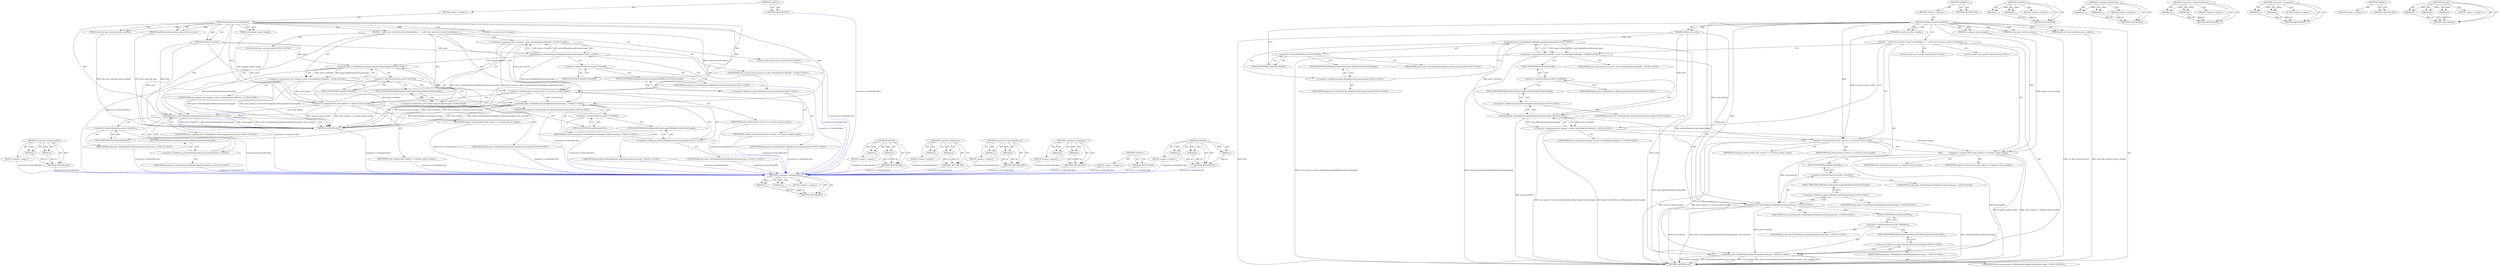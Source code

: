 digraph "SetInt64" {
vulnerable_100 [label=<(METHOD,&lt;operator&gt;.assignmentPlus)>];
vulnerable_101 [label=<(PARAM,p1)>];
vulnerable_102 [label=<(PARAM,p2)>];
vulnerable_103 [label=<(BLOCK,&lt;empty&gt;,&lt;empty&gt;)>];
vulnerable_104 [label=<(METHOD_RETURN,ANY)>];
vulnerable_6 [label=<(METHOD,&lt;global&gt;)<SUB>1</SUB>>];
vulnerable_7 [label=<(BLOCK,&lt;empty&gt;,&lt;empty&gt;)<SUB>1</SUB>>];
vulnerable_8 [label=<(METHOD,UpdateContentLengthPrefs)<SUB>1</SUB>>];
vulnerable_9 [label=<(PARAM,int received_content_length)<SUB>2</SUB>>];
vulnerable_10 [label=<(PARAM,int original_content_length)<SUB>2</SUB>>];
vulnerable_11 [label=<(PARAM,bool with_data_reduction_proxy_enabled)<SUB>3</SUB>>];
vulnerable_12 [label=<(PARAM,bool via_data_reduction_proxy)<SUB>3</SUB>>];
vulnerable_13 [label=<(PARAM,PrefService* prefs)<SUB>4</SUB>>];
vulnerable_14 [label=<(BLOCK,{
   int64 total_received = prefs-&gt;GetInt64(pre...,{
   int64 total_received = prefs-&gt;GetInt64(pre...)<SUB>4</SUB>>];
vulnerable_15 [label="<(LOCAL,int64 total_received: int64)<SUB>5</SUB>>"];
vulnerable_16 [label="<(&lt;operator&gt;.assignment,total_received = prefs-&gt;GetInt64(prefs::kHttpRe...)<SUB>5</SUB>>"];
vulnerable_17 [label="<(IDENTIFIER,total_received,total_received = prefs-&gt;GetInt64(prefs::kHttpRe...)<SUB>5</SUB>>"];
vulnerable_18 [label="<(GetInt64,prefs-&gt;GetInt64(prefs::kHttpReceivedContentLength))<SUB>5</SUB>>"];
vulnerable_19 [label=<(&lt;operator&gt;.indirectFieldAccess,prefs-&gt;GetInt64)<SUB>5</SUB>>];
vulnerable_20 [label="<(IDENTIFIER,prefs,prefs-&gt;GetInt64(prefs::kHttpReceivedContentLength))<SUB>5</SUB>>"];
vulnerable_21 [label=<(FIELD_IDENTIFIER,GetInt64,GetInt64)<SUB>5</SUB>>];
vulnerable_22 [label="<(&lt;operator&gt;.fieldAccess,prefs::kHttpReceivedContentLength)<SUB>5</SUB>>"];
vulnerable_23 [label="<(IDENTIFIER,prefs,prefs-&gt;GetInt64(prefs::kHttpReceivedContentLength))<SUB>5</SUB>>"];
vulnerable_24 [label=<(FIELD_IDENTIFIER,kHttpReceivedContentLength,kHttpReceivedContentLength)<SUB>5</SUB>>];
vulnerable_25 [label="<(LOCAL,int64 total_original: int64)<SUB>6</SUB>>"];
vulnerable_26 [label="<(&lt;operator&gt;.assignment,total_original = prefs-&gt;GetInt64(prefs::kHttpOr...)<SUB>6</SUB>>"];
vulnerable_27 [label="<(IDENTIFIER,total_original,total_original = prefs-&gt;GetInt64(prefs::kHttpOr...)<SUB>6</SUB>>"];
vulnerable_28 [label="<(GetInt64,prefs-&gt;GetInt64(prefs::kHttpOriginalContentLength))<SUB>6</SUB>>"];
vulnerable_29 [label=<(&lt;operator&gt;.indirectFieldAccess,prefs-&gt;GetInt64)<SUB>6</SUB>>];
vulnerable_30 [label="<(IDENTIFIER,prefs,prefs-&gt;GetInt64(prefs::kHttpOriginalContentLength))<SUB>6</SUB>>"];
vulnerable_31 [label=<(FIELD_IDENTIFIER,GetInt64,GetInt64)<SUB>6</SUB>>];
vulnerable_32 [label="<(&lt;operator&gt;.fieldAccess,prefs::kHttpOriginalContentLength)<SUB>6</SUB>>"];
vulnerable_33 [label="<(IDENTIFIER,prefs,prefs-&gt;GetInt64(prefs::kHttpOriginalContentLength))<SUB>6</SUB>>"];
vulnerable_34 [label=<(FIELD_IDENTIFIER,kHttpOriginalContentLength,kHttpOriginalContentLength)<SUB>6</SUB>>];
vulnerable_35 [label=<(&lt;operator&gt;.assignmentPlus,total_received += received_content_length)<SUB>7</SUB>>];
vulnerable_36 [label=<(IDENTIFIER,total_received,total_received += received_content_length)<SUB>7</SUB>>];
vulnerable_37 [label=<(IDENTIFIER,received_content_length,total_received += received_content_length)<SUB>7</SUB>>];
vulnerable_38 [label=<(&lt;operator&gt;.assignmentPlus,total_original += original_content_length)<SUB>8</SUB>>];
vulnerable_39 [label=<(IDENTIFIER,total_original,total_original += original_content_length)<SUB>8</SUB>>];
vulnerable_40 [label=<(IDENTIFIER,original_content_length,total_original += original_content_length)<SUB>8</SUB>>];
vulnerable_41 [label="<(SetInt64,prefs-&gt;SetInt64(prefs::kHttpReceivedContentLeng...)<SUB>9</SUB>>"];
vulnerable_42 [label=<(&lt;operator&gt;.indirectFieldAccess,prefs-&gt;SetInt64)<SUB>9</SUB>>];
vulnerable_43 [label="<(IDENTIFIER,prefs,prefs-&gt;SetInt64(prefs::kHttpReceivedContentLeng...)<SUB>9</SUB>>"];
vulnerable_44 [label=<(FIELD_IDENTIFIER,SetInt64,SetInt64)<SUB>9</SUB>>];
vulnerable_45 [label="<(&lt;operator&gt;.fieldAccess,prefs::kHttpReceivedContentLength)<SUB>9</SUB>>"];
vulnerable_46 [label="<(IDENTIFIER,prefs,prefs-&gt;SetInt64(prefs::kHttpReceivedContentLeng...)<SUB>9</SUB>>"];
vulnerable_47 [label=<(FIELD_IDENTIFIER,kHttpReceivedContentLength,kHttpReceivedContentLength)<SUB>9</SUB>>];
vulnerable_48 [label="<(IDENTIFIER,total_received,prefs-&gt;SetInt64(prefs::kHttpReceivedContentLeng...)<SUB>9</SUB>>"];
vulnerable_49 [label="<(SetInt64,prefs-&gt;SetInt64(prefs::kHttpOriginalContentLeng...)<SUB>10</SUB>>"];
vulnerable_50 [label=<(&lt;operator&gt;.indirectFieldAccess,prefs-&gt;SetInt64)<SUB>10</SUB>>];
vulnerable_51 [label="<(IDENTIFIER,prefs,prefs-&gt;SetInt64(prefs::kHttpOriginalContentLeng...)<SUB>10</SUB>>"];
vulnerable_52 [label=<(FIELD_IDENTIFIER,SetInt64,SetInt64)<SUB>10</SUB>>];
vulnerable_53 [label="<(&lt;operator&gt;.fieldAccess,prefs::kHttpOriginalContentLength)<SUB>10</SUB>>"];
vulnerable_54 [label="<(IDENTIFIER,prefs,prefs-&gt;SetInt64(prefs::kHttpOriginalContentLeng...)<SUB>10</SUB>>"];
vulnerable_55 [label=<(FIELD_IDENTIFIER,kHttpOriginalContentLength,kHttpOriginalContentLength)<SUB>10</SUB>>];
vulnerable_56 [label="<(IDENTIFIER,total_original,prefs-&gt;SetInt64(prefs::kHttpOriginalContentLeng...)<SUB>10</SUB>>"];
vulnerable_57 [label=<(METHOD_RETURN,void)<SUB>1</SUB>>];
vulnerable_59 [label=<(METHOD_RETURN,ANY)<SUB>1</SUB>>];
vulnerable_85 [label=<(METHOD,GetInt64)>];
vulnerable_86 [label=<(PARAM,p1)>];
vulnerable_87 [label=<(PARAM,p2)>];
vulnerable_88 [label=<(BLOCK,&lt;empty&gt;,&lt;empty&gt;)>];
vulnerable_89 [label=<(METHOD_RETURN,ANY)>];
vulnerable_95 [label=<(METHOD,&lt;operator&gt;.fieldAccess)>];
vulnerable_96 [label=<(PARAM,p1)>];
vulnerable_97 [label=<(PARAM,p2)>];
vulnerable_98 [label=<(BLOCK,&lt;empty&gt;,&lt;empty&gt;)>];
vulnerable_99 [label=<(METHOD_RETURN,ANY)>];
vulnerable_90 [label=<(METHOD,&lt;operator&gt;.indirectFieldAccess)>];
vulnerable_91 [label=<(PARAM,p1)>];
vulnerable_92 [label=<(PARAM,p2)>];
vulnerable_93 [label=<(BLOCK,&lt;empty&gt;,&lt;empty&gt;)>];
vulnerable_94 [label=<(METHOD_RETURN,ANY)>];
vulnerable_80 [label=<(METHOD,&lt;operator&gt;.assignment)>];
vulnerable_81 [label=<(PARAM,p1)>];
vulnerable_82 [label=<(PARAM,p2)>];
vulnerable_83 [label=<(BLOCK,&lt;empty&gt;,&lt;empty&gt;)>];
vulnerable_84 [label=<(METHOD_RETURN,ANY)>];
vulnerable_74 [label=<(METHOD,&lt;global&gt;)<SUB>1</SUB>>];
vulnerable_75 [label=<(BLOCK,&lt;empty&gt;,&lt;empty&gt;)>];
vulnerable_76 [label=<(METHOD_RETURN,ANY)>];
vulnerable_105 [label=<(METHOD,SetInt64)>];
vulnerable_106 [label=<(PARAM,p1)>];
vulnerable_107 [label=<(PARAM,p2)>];
vulnerable_108 [label=<(PARAM,p3)>];
vulnerable_109 [label=<(BLOCK,&lt;empty&gt;,&lt;empty&gt;)>];
vulnerable_110 [label=<(METHOD_RETURN,ANY)>];
fixed_102 [label=<(METHOD,&lt;operator&gt;.assignmentPlus)>];
fixed_103 [label=<(PARAM,p1)>];
fixed_104 [label=<(PARAM,p2)>];
fixed_105 [label=<(BLOCK,&lt;empty&gt;,&lt;empty&gt;)>];
fixed_106 [label=<(METHOD_RETURN,ANY)>];
fixed_6 [label=<(METHOD,&lt;global&gt;)<SUB>1</SUB>>];
fixed_7 [label=<(BLOCK,&lt;empty&gt;,&lt;empty&gt;)<SUB>1</SUB>>];
fixed_8 [label=<(METHOD,UpdateContentLengthPrefs)<SUB>1</SUB>>];
fixed_9 [label=<(PARAM,int received_content_length)<SUB>2</SUB>>];
fixed_10 [label=<(PARAM,int original_content_length)<SUB>3</SUB>>];
fixed_11 [label=<(PARAM,bool with_data_reduction_proxy_enabled)<SUB>4</SUB>>];
fixed_12 [label=<(PARAM,DataReductionRequestType data_reduction_type)<SUB>5</SUB>>];
fixed_13 [label=<(PARAM,PrefService* prefs)<SUB>6</SUB>>];
fixed_14 [label=<(BLOCK,{
   int64 total_received = prefs-&gt;GetInt64(pre...,{
   int64 total_received = prefs-&gt;GetInt64(pre...)<SUB>6</SUB>>];
fixed_15 [label="<(LOCAL,int64 total_received: int64)<SUB>7</SUB>>"];
fixed_16 [label="<(&lt;operator&gt;.assignment,total_received = prefs-&gt;GetInt64(prefs::kHttpRe...)<SUB>7</SUB>>"];
fixed_17 [label="<(IDENTIFIER,total_received,total_received = prefs-&gt;GetInt64(prefs::kHttpRe...)<SUB>7</SUB>>"];
fixed_18 [label="<(GetInt64,prefs-&gt;GetInt64(prefs::kHttpReceivedContentLength))<SUB>7</SUB>>"];
fixed_19 [label=<(&lt;operator&gt;.indirectFieldAccess,prefs-&gt;GetInt64)<SUB>7</SUB>>];
fixed_20 [label="<(IDENTIFIER,prefs,prefs-&gt;GetInt64(prefs::kHttpReceivedContentLength))<SUB>7</SUB>>"];
fixed_21 [label=<(FIELD_IDENTIFIER,GetInt64,GetInt64)<SUB>7</SUB>>];
fixed_22 [label="<(&lt;operator&gt;.fieldAccess,prefs::kHttpReceivedContentLength)<SUB>7</SUB>>"];
fixed_23 [label="<(IDENTIFIER,prefs,prefs-&gt;GetInt64(prefs::kHttpReceivedContentLength))<SUB>7</SUB>>"];
fixed_24 [label=<(FIELD_IDENTIFIER,kHttpReceivedContentLength,kHttpReceivedContentLength)<SUB>7</SUB>>];
fixed_25 [label="<(LOCAL,int64 total_original: int64)<SUB>8</SUB>>"];
fixed_26 [label="<(&lt;operator&gt;.assignment,total_original = prefs-&gt;GetInt64(prefs::kHttpOr...)<SUB>8</SUB>>"];
fixed_27 [label="<(IDENTIFIER,total_original,total_original = prefs-&gt;GetInt64(prefs::kHttpOr...)<SUB>8</SUB>>"];
fixed_28 [label="<(GetInt64,prefs-&gt;GetInt64(prefs::kHttpOriginalContentLength))<SUB>8</SUB>>"];
fixed_29 [label=<(&lt;operator&gt;.indirectFieldAccess,prefs-&gt;GetInt64)<SUB>8</SUB>>];
fixed_30 [label="<(IDENTIFIER,prefs,prefs-&gt;GetInt64(prefs::kHttpOriginalContentLength))<SUB>8</SUB>>"];
fixed_31 [label=<(FIELD_IDENTIFIER,GetInt64,GetInt64)<SUB>8</SUB>>];
fixed_32 [label="<(&lt;operator&gt;.fieldAccess,prefs::kHttpOriginalContentLength)<SUB>8</SUB>>"];
fixed_33 [label="<(IDENTIFIER,prefs,prefs-&gt;GetInt64(prefs::kHttpOriginalContentLength))<SUB>8</SUB>>"];
fixed_34 [label=<(FIELD_IDENTIFIER,kHttpOriginalContentLength,kHttpOriginalContentLength)<SUB>8</SUB>>];
fixed_35 [label=<(&lt;operator&gt;.assignmentPlus,total_received += received_content_length)<SUB>9</SUB>>];
fixed_36 [label=<(IDENTIFIER,total_received,total_received += received_content_length)<SUB>9</SUB>>];
fixed_37 [label=<(IDENTIFIER,received_content_length,total_received += received_content_length)<SUB>9</SUB>>];
fixed_38 [label=<(&lt;operator&gt;.assignmentPlus,total_original += original_content_length)<SUB>10</SUB>>];
fixed_39 [label=<(IDENTIFIER,total_original,total_original += original_content_length)<SUB>10</SUB>>];
fixed_40 [label=<(IDENTIFIER,original_content_length,total_original += original_content_length)<SUB>10</SUB>>];
fixed_41 [label="<(SetInt64,prefs-&gt;SetInt64(prefs::kHttpReceivedContentLeng...)<SUB>11</SUB>>"];
fixed_42 [label=<(&lt;operator&gt;.indirectFieldAccess,prefs-&gt;SetInt64)<SUB>11</SUB>>];
fixed_43 [label="<(IDENTIFIER,prefs,prefs-&gt;SetInt64(prefs::kHttpReceivedContentLeng...)<SUB>11</SUB>>"];
fixed_44 [label=<(FIELD_IDENTIFIER,SetInt64,SetInt64)<SUB>11</SUB>>];
fixed_45 [label="<(&lt;operator&gt;.fieldAccess,prefs::kHttpReceivedContentLength)<SUB>11</SUB>>"];
fixed_46 [label="<(IDENTIFIER,prefs,prefs-&gt;SetInt64(prefs::kHttpReceivedContentLeng...)<SUB>11</SUB>>"];
fixed_47 [label=<(FIELD_IDENTIFIER,kHttpReceivedContentLength,kHttpReceivedContentLength)<SUB>11</SUB>>];
fixed_48 [label="<(IDENTIFIER,total_received,prefs-&gt;SetInt64(prefs::kHttpReceivedContentLeng...)<SUB>11</SUB>>"];
fixed_49 [label="<(SetInt64,prefs-&gt;SetInt64(prefs::kHttpOriginalContentLeng...)<SUB>12</SUB>>"];
fixed_50 [label=<(&lt;operator&gt;.indirectFieldAccess,prefs-&gt;SetInt64)<SUB>12</SUB>>];
fixed_51 [label="<(IDENTIFIER,prefs,prefs-&gt;SetInt64(prefs::kHttpOriginalContentLeng...)<SUB>12</SUB>>"];
fixed_52 [label=<(FIELD_IDENTIFIER,SetInt64,SetInt64)<SUB>12</SUB>>];
fixed_53 [label="<(&lt;operator&gt;.fieldAccess,prefs::kHttpOriginalContentLength)<SUB>12</SUB>>"];
fixed_54 [label="<(IDENTIFIER,prefs,prefs-&gt;SetInt64(prefs::kHttpOriginalContentLeng...)<SUB>12</SUB>>"];
fixed_55 [label=<(FIELD_IDENTIFIER,kHttpOriginalContentLength,kHttpOriginalContentLength)<SUB>12</SUB>>];
fixed_56 [label="<(IDENTIFIER,total_original,prefs-&gt;SetInt64(prefs::kHttpOriginalContentLeng...)<SUB>12</SUB>>"];
fixed_57 [label=<(METHOD_RETURN,void)<SUB>1</SUB>>];
fixed_59 [label=<(METHOD_RETURN,ANY)<SUB>1</SUB>>];
fixed_87 [label=<(METHOD,GetInt64)>];
fixed_88 [label=<(PARAM,p1)>];
fixed_89 [label=<(PARAM,p2)>];
fixed_90 [label=<(BLOCK,&lt;empty&gt;,&lt;empty&gt;)>];
fixed_91 [label=<(METHOD_RETURN,ANY)>];
fixed_97 [label=<(METHOD,&lt;operator&gt;.fieldAccess)>];
fixed_98 [label=<(PARAM,p1)>];
fixed_99 [label=<(PARAM,p2)>];
fixed_100 [label=<(BLOCK,&lt;empty&gt;,&lt;empty&gt;)>];
fixed_101 [label=<(METHOD_RETURN,ANY)>];
fixed_92 [label=<(METHOD,&lt;operator&gt;.indirectFieldAccess)>];
fixed_93 [label=<(PARAM,p1)>];
fixed_94 [label=<(PARAM,p2)>];
fixed_95 [label=<(BLOCK,&lt;empty&gt;,&lt;empty&gt;)>];
fixed_96 [label=<(METHOD_RETURN,ANY)>];
fixed_82 [label=<(METHOD,&lt;operator&gt;.assignment)>];
fixed_83 [label=<(PARAM,p1)>];
fixed_84 [label=<(PARAM,p2)>];
fixed_85 [label=<(BLOCK,&lt;empty&gt;,&lt;empty&gt;)>];
fixed_86 [label=<(METHOD_RETURN,ANY)>];
fixed_76 [label=<(METHOD,&lt;global&gt;)<SUB>1</SUB>>];
fixed_77 [label=<(BLOCK,&lt;empty&gt;,&lt;empty&gt;)>];
fixed_78 [label=<(METHOD_RETURN,ANY)>];
fixed_107 [label=<(METHOD,SetInt64)>];
fixed_108 [label=<(PARAM,p1)>];
fixed_109 [label=<(PARAM,p2)>];
fixed_110 [label=<(PARAM,p3)>];
fixed_111 [label=<(BLOCK,&lt;empty&gt;,&lt;empty&gt;)>];
fixed_112 [label=<(METHOD_RETURN,ANY)>];
vulnerable_100 -> vulnerable_101  [key=0, label="AST: "];
vulnerable_100 -> vulnerable_101  [key=1, label="DDG: "];
vulnerable_100 -> vulnerable_103  [key=0, label="AST: "];
vulnerable_100 -> vulnerable_102  [key=0, label="AST: "];
vulnerable_100 -> vulnerable_102  [key=1, label="DDG: "];
vulnerable_100 -> vulnerable_104  [key=0, label="AST: "];
vulnerable_100 -> vulnerable_104  [key=1, label="CFG: "];
vulnerable_101 -> vulnerable_104  [key=0, label="DDG: p1"];
vulnerable_102 -> vulnerable_104  [key=0, label="DDG: p2"];
vulnerable_6 -> vulnerable_7  [key=0, label="AST: "];
vulnerable_6 -> vulnerable_59  [key=0, label="AST: "];
vulnerable_6 -> vulnerable_59  [key=1, label="CFG: "];
vulnerable_7 -> vulnerable_8  [key=0, label="AST: "];
vulnerable_8 -> vulnerable_9  [key=0, label="AST: "];
vulnerable_8 -> vulnerable_9  [key=1, label="DDG: "];
vulnerable_8 -> vulnerable_10  [key=0, label="AST: "];
vulnerable_8 -> vulnerable_10  [key=1, label="DDG: "];
vulnerable_8 -> vulnerable_11  [key=0, label="AST: "];
vulnerable_8 -> vulnerable_11  [key=1, label="DDG: "];
vulnerable_8 -> vulnerable_12  [key=0, label="AST: "];
vulnerable_8 -> vulnerable_12  [key=1, label="DDG: "];
vulnerable_8 -> vulnerable_13  [key=0, label="AST: "];
vulnerable_8 -> vulnerable_13  [key=1, label="DDG: "];
vulnerable_8 -> vulnerable_14  [key=0, label="AST: "];
vulnerable_8 -> vulnerable_57  [key=0, label="AST: "];
vulnerable_8 -> vulnerable_21  [key=0, label="CFG: "];
vulnerable_8 -> vulnerable_35  [key=0, label="DDG: "];
vulnerable_8 -> vulnerable_38  [key=0, label="DDG: "];
vulnerable_8 -> vulnerable_41  [key=0, label="DDG: "];
vulnerable_8 -> vulnerable_49  [key=0, label="DDG: "];
vulnerable_9 -> vulnerable_35  [key=0, label="DDG: received_content_length"];
vulnerable_10 -> vulnerable_38  [key=0, label="DDG: original_content_length"];
vulnerable_11 -> vulnerable_57  [key=0, label="DDG: with_data_reduction_proxy_enabled"];
vulnerable_12 -> vulnerable_57  [key=0, label="DDG: via_data_reduction_proxy"];
vulnerable_13 -> vulnerable_57  [key=0, label="DDG: prefs"];
vulnerable_13 -> vulnerable_41  [key=0, label="DDG: prefs"];
vulnerable_13 -> vulnerable_49  [key=0, label="DDG: prefs"];
vulnerable_13 -> vulnerable_18  [key=0, label="DDG: prefs"];
vulnerable_13 -> vulnerable_28  [key=0, label="DDG: prefs"];
vulnerable_14 -> vulnerable_15  [key=0, label="AST: "];
vulnerable_14 -> vulnerable_16  [key=0, label="AST: "];
vulnerable_14 -> vulnerable_25  [key=0, label="AST: "];
vulnerable_14 -> vulnerable_26  [key=0, label="AST: "];
vulnerable_14 -> vulnerable_35  [key=0, label="AST: "];
vulnerable_14 -> vulnerable_38  [key=0, label="AST: "];
vulnerable_14 -> vulnerable_41  [key=0, label="AST: "];
vulnerable_14 -> vulnerable_49  [key=0, label="AST: "];
vulnerable_16 -> vulnerable_17  [key=0, label="AST: "];
vulnerable_16 -> vulnerable_18  [key=0, label="AST: "];
vulnerable_16 -> vulnerable_31  [key=0, label="CFG: "];
vulnerable_16 -> vulnerable_57  [key=0, label="DDG: prefs-&gt;GetInt64(prefs::kHttpReceivedContentLength)"];
vulnerable_16 -> vulnerable_57  [key=1, label="DDG: total_received = prefs-&gt;GetInt64(prefs::kHttpReceivedContentLength)"];
vulnerable_16 -> vulnerable_35  [key=0, label="DDG: total_received"];
vulnerable_18 -> vulnerable_19  [key=0, label="AST: "];
vulnerable_18 -> vulnerable_22  [key=0, label="AST: "];
vulnerable_18 -> vulnerable_16  [key=0, label="CFG: "];
vulnerable_18 -> vulnerable_16  [key=1, label="DDG: prefs-&gt;GetInt64"];
vulnerable_18 -> vulnerable_16  [key=2, label="DDG: prefs::kHttpReceivedContentLength"];
vulnerable_18 -> vulnerable_41  [key=0, label="DDG: prefs::kHttpReceivedContentLength"];
vulnerable_18 -> vulnerable_28  [key=0, label="DDG: prefs-&gt;GetInt64"];
vulnerable_19 -> vulnerable_20  [key=0, label="AST: "];
vulnerable_19 -> vulnerable_21  [key=0, label="AST: "];
vulnerable_19 -> vulnerable_24  [key=0, label="CFG: "];
vulnerable_21 -> vulnerable_19  [key=0, label="CFG: "];
vulnerable_22 -> vulnerable_23  [key=0, label="AST: "];
vulnerable_22 -> vulnerable_24  [key=0, label="AST: "];
vulnerable_22 -> vulnerable_18  [key=0, label="CFG: "];
vulnerable_24 -> vulnerable_22  [key=0, label="CFG: "];
vulnerable_26 -> vulnerable_27  [key=0, label="AST: "];
vulnerable_26 -> vulnerable_28  [key=0, label="AST: "];
vulnerable_26 -> vulnerable_35  [key=0, label="CFG: "];
vulnerable_26 -> vulnerable_57  [key=0, label="DDG: prefs-&gt;GetInt64(prefs::kHttpOriginalContentLength)"];
vulnerable_26 -> vulnerable_57  [key=1, label="DDG: total_original = prefs-&gt;GetInt64(prefs::kHttpOriginalContentLength)"];
vulnerable_26 -> vulnerable_38  [key=0, label="DDG: total_original"];
vulnerable_28 -> vulnerable_29  [key=0, label="AST: "];
vulnerable_28 -> vulnerable_32  [key=0, label="AST: "];
vulnerable_28 -> vulnerable_26  [key=0, label="CFG: "];
vulnerable_28 -> vulnerable_26  [key=1, label="DDG: prefs-&gt;GetInt64"];
vulnerable_28 -> vulnerable_26  [key=2, label="DDG: prefs::kHttpOriginalContentLength"];
vulnerable_28 -> vulnerable_57  [key=0, label="DDG: prefs-&gt;GetInt64"];
vulnerable_28 -> vulnerable_49  [key=0, label="DDG: prefs::kHttpOriginalContentLength"];
vulnerable_29 -> vulnerable_30  [key=0, label="AST: "];
vulnerable_29 -> vulnerable_31  [key=0, label="AST: "];
vulnerable_29 -> vulnerable_34  [key=0, label="CFG: "];
vulnerable_31 -> vulnerable_29  [key=0, label="CFG: "];
vulnerable_32 -> vulnerable_33  [key=0, label="AST: "];
vulnerable_32 -> vulnerable_34  [key=0, label="AST: "];
vulnerable_32 -> vulnerable_28  [key=0, label="CFG: "];
vulnerable_34 -> vulnerable_32  [key=0, label="CFG: "];
vulnerable_35 -> vulnerable_36  [key=0, label="AST: "];
vulnerable_35 -> vulnerable_37  [key=0, label="AST: "];
vulnerable_35 -> vulnerable_38  [key=0, label="CFG: "];
vulnerable_35 -> vulnerable_57  [key=0, label="DDG: received_content_length"];
vulnerable_35 -> vulnerable_57  [key=1, label="DDG: total_received += received_content_length"];
vulnerable_35 -> vulnerable_41  [key=0, label="DDG: total_received"];
vulnerable_38 -> vulnerable_39  [key=0, label="AST: "];
vulnerable_38 -> vulnerable_40  [key=0, label="AST: "];
vulnerable_38 -> vulnerable_44  [key=0, label="CFG: "];
vulnerable_38 -> vulnerable_57  [key=0, label="DDG: original_content_length"];
vulnerable_38 -> vulnerable_57  [key=1, label="DDG: total_original += original_content_length"];
vulnerable_38 -> vulnerable_49  [key=0, label="DDG: total_original"];
vulnerable_41 -> vulnerable_42  [key=0, label="AST: "];
vulnerable_41 -> vulnerable_45  [key=0, label="AST: "];
vulnerable_41 -> vulnerable_48  [key=0, label="AST: "];
vulnerable_41 -> vulnerable_52  [key=0, label="CFG: "];
vulnerable_41 -> vulnerable_57  [key=0, label="DDG: prefs::kHttpReceivedContentLength"];
vulnerable_41 -> vulnerable_57  [key=1, label="DDG: total_received"];
vulnerable_41 -> vulnerable_57  [key=2, label="DDG: prefs-&gt;SetInt64(prefs::kHttpReceivedContentLength, total_received)"];
vulnerable_41 -> vulnerable_49  [key=0, label="DDG: prefs-&gt;SetInt64"];
vulnerable_42 -> vulnerable_43  [key=0, label="AST: "];
vulnerable_42 -> vulnerable_44  [key=0, label="AST: "];
vulnerable_42 -> vulnerable_47  [key=0, label="CFG: "];
vulnerable_44 -> vulnerable_42  [key=0, label="CFG: "];
vulnerable_45 -> vulnerable_46  [key=0, label="AST: "];
vulnerable_45 -> vulnerable_47  [key=0, label="AST: "];
vulnerable_45 -> vulnerable_41  [key=0, label="CFG: "];
vulnerable_47 -> vulnerable_45  [key=0, label="CFG: "];
vulnerable_49 -> vulnerable_50  [key=0, label="AST: "];
vulnerable_49 -> vulnerable_53  [key=0, label="AST: "];
vulnerable_49 -> vulnerable_56  [key=0, label="AST: "];
vulnerable_49 -> vulnerable_57  [key=0, label="CFG: "];
vulnerable_49 -> vulnerable_57  [key=1, label="DDG: prefs-&gt;SetInt64"];
vulnerable_49 -> vulnerable_57  [key=2, label="DDG: prefs::kHttpOriginalContentLength"];
vulnerable_49 -> vulnerable_57  [key=3, label="DDG: total_original"];
vulnerable_49 -> vulnerable_57  [key=4, label="DDG: prefs-&gt;SetInt64(prefs::kHttpOriginalContentLength, total_original)"];
vulnerable_50 -> vulnerable_51  [key=0, label="AST: "];
vulnerable_50 -> vulnerable_52  [key=0, label="AST: "];
vulnerable_50 -> vulnerable_55  [key=0, label="CFG: "];
vulnerable_52 -> vulnerable_50  [key=0, label="CFG: "];
vulnerable_53 -> vulnerable_54  [key=0, label="AST: "];
vulnerable_53 -> vulnerable_55  [key=0, label="AST: "];
vulnerable_53 -> vulnerable_49  [key=0, label="CFG: "];
vulnerable_55 -> vulnerable_53  [key=0, label="CFG: "];
vulnerable_85 -> vulnerable_86  [key=0, label="AST: "];
vulnerable_85 -> vulnerable_86  [key=1, label="DDG: "];
vulnerable_85 -> vulnerable_88  [key=0, label="AST: "];
vulnerable_85 -> vulnerable_87  [key=0, label="AST: "];
vulnerable_85 -> vulnerable_87  [key=1, label="DDG: "];
vulnerable_85 -> vulnerable_89  [key=0, label="AST: "];
vulnerable_85 -> vulnerable_89  [key=1, label="CFG: "];
vulnerable_86 -> vulnerable_89  [key=0, label="DDG: p1"];
vulnerable_87 -> vulnerable_89  [key=0, label="DDG: p2"];
vulnerable_95 -> vulnerable_96  [key=0, label="AST: "];
vulnerable_95 -> vulnerable_96  [key=1, label="DDG: "];
vulnerable_95 -> vulnerable_98  [key=0, label="AST: "];
vulnerable_95 -> vulnerable_97  [key=0, label="AST: "];
vulnerable_95 -> vulnerable_97  [key=1, label="DDG: "];
vulnerable_95 -> vulnerable_99  [key=0, label="AST: "];
vulnerable_95 -> vulnerable_99  [key=1, label="CFG: "];
vulnerable_96 -> vulnerable_99  [key=0, label="DDG: p1"];
vulnerable_97 -> vulnerable_99  [key=0, label="DDG: p2"];
vulnerable_90 -> vulnerable_91  [key=0, label="AST: "];
vulnerable_90 -> vulnerable_91  [key=1, label="DDG: "];
vulnerable_90 -> vulnerable_93  [key=0, label="AST: "];
vulnerable_90 -> vulnerable_92  [key=0, label="AST: "];
vulnerable_90 -> vulnerable_92  [key=1, label="DDG: "];
vulnerable_90 -> vulnerable_94  [key=0, label="AST: "];
vulnerable_90 -> vulnerable_94  [key=1, label="CFG: "];
vulnerable_91 -> vulnerable_94  [key=0, label="DDG: p1"];
vulnerable_92 -> vulnerable_94  [key=0, label="DDG: p2"];
vulnerable_80 -> vulnerable_81  [key=0, label="AST: "];
vulnerable_80 -> vulnerable_81  [key=1, label="DDG: "];
vulnerable_80 -> vulnerable_83  [key=0, label="AST: "];
vulnerable_80 -> vulnerable_82  [key=0, label="AST: "];
vulnerable_80 -> vulnerable_82  [key=1, label="DDG: "];
vulnerable_80 -> vulnerable_84  [key=0, label="AST: "];
vulnerable_80 -> vulnerable_84  [key=1, label="CFG: "];
vulnerable_81 -> vulnerable_84  [key=0, label="DDG: p1"];
vulnerable_82 -> vulnerable_84  [key=0, label="DDG: p2"];
vulnerable_74 -> vulnerable_75  [key=0, label="AST: "];
vulnerable_74 -> vulnerable_76  [key=0, label="AST: "];
vulnerable_74 -> vulnerable_76  [key=1, label="CFG: "];
vulnerable_105 -> vulnerable_106  [key=0, label="AST: "];
vulnerable_105 -> vulnerable_106  [key=1, label="DDG: "];
vulnerable_105 -> vulnerable_109  [key=0, label="AST: "];
vulnerable_105 -> vulnerable_107  [key=0, label="AST: "];
vulnerable_105 -> vulnerable_107  [key=1, label="DDG: "];
vulnerable_105 -> vulnerable_110  [key=0, label="AST: "];
vulnerable_105 -> vulnerable_110  [key=1, label="CFG: "];
vulnerable_105 -> vulnerable_108  [key=0, label="AST: "];
vulnerable_105 -> vulnerable_108  [key=1, label="DDG: "];
vulnerable_106 -> vulnerable_110  [key=0, label="DDG: p1"];
vulnerable_107 -> vulnerable_110  [key=0, label="DDG: p2"];
vulnerable_108 -> vulnerable_110  [key=0, label="DDG: p3"];
fixed_102 -> fixed_103  [key=0, label="AST: "];
fixed_102 -> fixed_103  [key=1, label="DDG: "];
fixed_102 -> fixed_105  [key=0, label="AST: "];
fixed_102 -> fixed_104  [key=0, label="AST: "];
fixed_102 -> fixed_104  [key=1, label="DDG: "];
fixed_102 -> fixed_106  [key=0, label="AST: "];
fixed_102 -> fixed_106  [key=1, label="CFG: "];
fixed_103 -> fixed_106  [key=0, label="DDG: p1"];
fixed_104 -> fixed_106  [key=0, label="DDG: p2"];
fixed_105 -> vulnerable_100  [color=blue, key=0, label="Connection to Vulnerable Root", penwidth="2.0", style=dashed];
fixed_106 -> vulnerable_100  [color=blue, key=0, label="Connection to Vulnerable Root", penwidth="2.0", style=dashed];
fixed_6 -> fixed_7  [key=0, label="AST: "];
fixed_6 -> fixed_59  [key=0, label="AST: "];
fixed_6 -> fixed_59  [key=1, label="CFG: "];
fixed_7 -> fixed_8  [key=0, label="AST: "];
fixed_8 -> fixed_9  [key=0, label="AST: "];
fixed_8 -> fixed_9  [key=1, label="DDG: "];
fixed_8 -> fixed_10  [key=0, label="AST: "];
fixed_8 -> fixed_10  [key=1, label="DDG: "];
fixed_8 -> fixed_11  [key=0, label="AST: "];
fixed_8 -> fixed_11  [key=1, label="DDG: "];
fixed_8 -> fixed_12  [key=0, label="AST: "];
fixed_8 -> fixed_12  [key=1, label="DDG: "];
fixed_8 -> fixed_13  [key=0, label="AST: "];
fixed_8 -> fixed_13  [key=1, label="DDG: "];
fixed_8 -> fixed_14  [key=0, label="AST: "];
fixed_8 -> fixed_57  [key=0, label="AST: "];
fixed_8 -> fixed_21  [key=0, label="CFG: "];
fixed_8 -> fixed_35  [key=0, label="DDG: "];
fixed_8 -> fixed_38  [key=0, label="DDG: "];
fixed_8 -> fixed_41  [key=0, label="DDG: "];
fixed_8 -> fixed_49  [key=0, label="DDG: "];
fixed_9 -> fixed_35  [key=0, label="DDG: received_content_length"];
fixed_10 -> fixed_38  [key=0, label="DDG: original_content_length"];
fixed_11 -> fixed_57  [key=0, label="DDG: with_data_reduction_proxy_enabled"];
fixed_12 -> fixed_57  [key=0, label="DDG: data_reduction_type"];
fixed_13 -> fixed_57  [key=0, label="DDG: prefs"];
fixed_13 -> fixed_41  [key=0, label="DDG: prefs"];
fixed_13 -> fixed_49  [key=0, label="DDG: prefs"];
fixed_13 -> fixed_18  [key=0, label="DDG: prefs"];
fixed_13 -> fixed_28  [key=0, label="DDG: prefs"];
fixed_14 -> fixed_15  [key=0, label="AST: "];
fixed_14 -> fixed_16  [key=0, label="AST: "];
fixed_14 -> fixed_25  [key=0, label="AST: "];
fixed_14 -> fixed_26  [key=0, label="AST: "];
fixed_14 -> fixed_35  [key=0, label="AST: "];
fixed_14 -> fixed_38  [key=0, label="AST: "];
fixed_14 -> fixed_41  [key=0, label="AST: "];
fixed_14 -> fixed_49  [key=0, label="AST: "];
fixed_15 -> vulnerable_100  [color=blue, key=0, label="Connection to Vulnerable Root", penwidth="2.0", style=dashed];
fixed_16 -> fixed_17  [key=0, label="AST: "];
fixed_16 -> fixed_18  [key=0, label="AST: "];
fixed_16 -> fixed_31  [key=0, label="CFG: "];
fixed_16 -> fixed_57  [key=0, label="DDG: prefs-&gt;GetInt64(prefs::kHttpReceivedContentLength)"];
fixed_16 -> fixed_57  [key=1, label="DDG: total_received = prefs-&gt;GetInt64(prefs::kHttpReceivedContentLength)"];
fixed_16 -> fixed_35  [key=0, label="DDG: total_received"];
fixed_17 -> vulnerable_100  [color=blue, key=0, label="Connection to Vulnerable Root", penwidth="2.0", style=dashed];
fixed_18 -> fixed_19  [key=0, label="AST: "];
fixed_18 -> fixed_22  [key=0, label="AST: "];
fixed_18 -> fixed_16  [key=0, label="CFG: "];
fixed_18 -> fixed_16  [key=1, label="DDG: prefs-&gt;GetInt64"];
fixed_18 -> fixed_16  [key=2, label="DDG: prefs::kHttpReceivedContentLength"];
fixed_18 -> fixed_41  [key=0, label="DDG: prefs::kHttpReceivedContentLength"];
fixed_18 -> fixed_28  [key=0, label="DDG: prefs-&gt;GetInt64"];
fixed_19 -> fixed_20  [key=0, label="AST: "];
fixed_19 -> fixed_21  [key=0, label="AST: "];
fixed_19 -> fixed_24  [key=0, label="CFG: "];
fixed_20 -> vulnerable_100  [color=blue, key=0, label="Connection to Vulnerable Root", penwidth="2.0", style=dashed];
fixed_21 -> fixed_19  [key=0, label="CFG: "];
fixed_22 -> fixed_23  [key=0, label="AST: "];
fixed_22 -> fixed_24  [key=0, label="AST: "];
fixed_22 -> fixed_18  [key=0, label="CFG: "];
fixed_23 -> vulnerable_100  [color=blue, key=0, label="Connection to Vulnerable Root", penwidth="2.0", style=dashed];
fixed_24 -> fixed_22  [key=0, label="CFG: "];
fixed_25 -> vulnerable_100  [color=blue, key=0, label="Connection to Vulnerable Root", penwidth="2.0", style=dashed];
fixed_26 -> fixed_27  [key=0, label="AST: "];
fixed_26 -> fixed_28  [key=0, label="AST: "];
fixed_26 -> fixed_35  [key=0, label="CFG: "];
fixed_26 -> fixed_57  [key=0, label="DDG: prefs-&gt;GetInt64(prefs::kHttpOriginalContentLength)"];
fixed_26 -> fixed_57  [key=1, label="DDG: total_original = prefs-&gt;GetInt64(prefs::kHttpOriginalContentLength)"];
fixed_26 -> fixed_38  [key=0, label="DDG: total_original"];
fixed_27 -> vulnerable_100  [color=blue, key=0, label="Connection to Vulnerable Root", penwidth="2.0", style=dashed];
fixed_28 -> fixed_29  [key=0, label="AST: "];
fixed_28 -> fixed_32  [key=0, label="AST: "];
fixed_28 -> fixed_26  [key=0, label="CFG: "];
fixed_28 -> fixed_26  [key=1, label="DDG: prefs-&gt;GetInt64"];
fixed_28 -> fixed_26  [key=2, label="DDG: prefs::kHttpOriginalContentLength"];
fixed_28 -> fixed_57  [key=0, label="DDG: prefs-&gt;GetInt64"];
fixed_28 -> fixed_49  [key=0, label="DDG: prefs::kHttpOriginalContentLength"];
fixed_29 -> fixed_30  [key=0, label="AST: "];
fixed_29 -> fixed_31  [key=0, label="AST: "];
fixed_29 -> fixed_34  [key=0, label="CFG: "];
fixed_30 -> vulnerable_100  [color=blue, key=0, label="Connection to Vulnerable Root", penwidth="2.0", style=dashed];
fixed_31 -> fixed_29  [key=0, label="CFG: "];
fixed_32 -> fixed_33  [key=0, label="AST: "];
fixed_32 -> fixed_34  [key=0, label="AST: "];
fixed_32 -> fixed_28  [key=0, label="CFG: "];
fixed_33 -> vulnerable_100  [color=blue, key=0, label="Connection to Vulnerable Root", penwidth="2.0", style=dashed];
fixed_34 -> fixed_32  [key=0, label="CFG: "];
fixed_35 -> fixed_36  [key=0, label="AST: "];
fixed_35 -> fixed_37  [key=0, label="AST: "];
fixed_35 -> fixed_38  [key=0, label="CFG: "];
fixed_35 -> fixed_57  [key=0, label="DDG: received_content_length"];
fixed_35 -> fixed_57  [key=1, label="DDG: total_received += received_content_length"];
fixed_35 -> fixed_41  [key=0, label="DDG: total_received"];
fixed_36 -> vulnerable_100  [color=blue, key=0, label="Connection to Vulnerable Root", penwidth="2.0", style=dashed];
fixed_37 -> vulnerable_100  [color=blue, key=0, label="Connection to Vulnerable Root", penwidth="2.0", style=dashed];
fixed_38 -> fixed_39  [key=0, label="AST: "];
fixed_38 -> fixed_40  [key=0, label="AST: "];
fixed_38 -> fixed_44  [key=0, label="CFG: "];
fixed_38 -> fixed_57  [key=0, label="DDG: original_content_length"];
fixed_38 -> fixed_57  [key=1, label="DDG: total_original += original_content_length"];
fixed_38 -> fixed_49  [key=0, label="DDG: total_original"];
fixed_39 -> vulnerable_100  [color=blue, key=0, label="Connection to Vulnerable Root", penwidth="2.0", style=dashed];
fixed_40 -> vulnerable_100  [color=blue, key=0, label="Connection to Vulnerable Root", penwidth="2.0", style=dashed];
fixed_41 -> fixed_42  [key=0, label="AST: "];
fixed_41 -> fixed_45  [key=0, label="AST: "];
fixed_41 -> fixed_48  [key=0, label="AST: "];
fixed_41 -> fixed_52  [key=0, label="CFG: "];
fixed_41 -> fixed_57  [key=0, label="DDG: prefs::kHttpReceivedContentLength"];
fixed_41 -> fixed_57  [key=1, label="DDG: total_received"];
fixed_41 -> fixed_57  [key=2, label="DDG: prefs-&gt;SetInt64(prefs::kHttpReceivedContentLength, total_received)"];
fixed_41 -> fixed_49  [key=0, label="DDG: prefs-&gt;SetInt64"];
fixed_42 -> fixed_43  [key=0, label="AST: "];
fixed_42 -> fixed_44  [key=0, label="AST: "];
fixed_42 -> fixed_47  [key=0, label="CFG: "];
fixed_43 -> vulnerable_100  [color=blue, key=0, label="Connection to Vulnerable Root", penwidth="2.0", style=dashed];
fixed_44 -> fixed_42  [key=0, label="CFG: "];
fixed_45 -> fixed_46  [key=0, label="AST: "];
fixed_45 -> fixed_47  [key=0, label="AST: "];
fixed_45 -> fixed_41  [key=0, label="CFG: "];
fixed_46 -> vulnerable_100  [color=blue, key=0, label="Connection to Vulnerable Root", penwidth="2.0", style=dashed];
fixed_47 -> fixed_45  [key=0, label="CFG: "];
fixed_48 -> vulnerable_100  [color=blue, key=0, label="Connection to Vulnerable Root", penwidth="2.0", style=dashed];
fixed_49 -> fixed_50  [key=0, label="AST: "];
fixed_49 -> fixed_53  [key=0, label="AST: "];
fixed_49 -> fixed_56  [key=0, label="AST: "];
fixed_49 -> fixed_57  [key=0, label="CFG: "];
fixed_49 -> fixed_57  [key=1, label="DDG: prefs-&gt;SetInt64"];
fixed_49 -> fixed_57  [key=2, label="DDG: prefs::kHttpOriginalContentLength"];
fixed_49 -> fixed_57  [key=3, label="DDG: total_original"];
fixed_49 -> fixed_57  [key=4, label="DDG: prefs-&gt;SetInt64(prefs::kHttpOriginalContentLength, total_original)"];
fixed_50 -> fixed_51  [key=0, label="AST: "];
fixed_50 -> fixed_52  [key=0, label="AST: "];
fixed_50 -> fixed_55  [key=0, label="CFG: "];
fixed_51 -> vulnerable_100  [color=blue, key=0, label="Connection to Vulnerable Root", penwidth="2.0", style=dashed];
fixed_52 -> fixed_50  [key=0, label="CFG: "];
fixed_53 -> fixed_54  [key=0, label="AST: "];
fixed_53 -> fixed_55  [key=0, label="AST: "];
fixed_53 -> fixed_49  [key=0, label="CFG: "];
fixed_54 -> vulnerable_100  [color=blue, key=0, label="Connection to Vulnerable Root", penwidth="2.0", style=dashed];
fixed_55 -> fixed_53  [key=0, label="CFG: "];
fixed_56 -> vulnerable_100  [color=blue, key=0, label="Connection to Vulnerable Root", penwidth="2.0", style=dashed];
fixed_57 -> vulnerable_100  [color=blue, key=0, label="Connection to Vulnerable Root", penwidth="2.0", style=dashed];
fixed_59 -> vulnerable_100  [color=blue, key=0, label="Connection to Vulnerable Root", penwidth="2.0", style=dashed];
fixed_87 -> fixed_88  [key=0, label="AST: "];
fixed_87 -> fixed_88  [key=1, label="DDG: "];
fixed_87 -> fixed_90  [key=0, label="AST: "];
fixed_87 -> fixed_89  [key=0, label="AST: "];
fixed_87 -> fixed_89  [key=1, label="DDG: "];
fixed_87 -> fixed_91  [key=0, label="AST: "];
fixed_87 -> fixed_91  [key=1, label="CFG: "];
fixed_88 -> fixed_91  [key=0, label="DDG: p1"];
fixed_89 -> fixed_91  [key=0, label="DDG: p2"];
fixed_90 -> vulnerable_100  [color=blue, key=0, label="Connection to Vulnerable Root", penwidth="2.0", style=dashed];
fixed_91 -> vulnerable_100  [color=blue, key=0, label="Connection to Vulnerable Root", penwidth="2.0", style=dashed];
fixed_97 -> fixed_98  [key=0, label="AST: "];
fixed_97 -> fixed_98  [key=1, label="DDG: "];
fixed_97 -> fixed_100  [key=0, label="AST: "];
fixed_97 -> fixed_99  [key=0, label="AST: "];
fixed_97 -> fixed_99  [key=1, label="DDG: "];
fixed_97 -> fixed_101  [key=0, label="AST: "];
fixed_97 -> fixed_101  [key=1, label="CFG: "];
fixed_98 -> fixed_101  [key=0, label="DDG: p1"];
fixed_99 -> fixed_101  [key=0, label="DDG: p2"];
fixed_100 -> vulnerable_100  [color=blue, key=0, label="Connection to Vulnerable Root", penwidth="2.0", style=dashed];
fixed_101 -> vulnerable_100  [color=blue, key=0, label="Connection to Vulnerable Root", penwidth="2.0", style=dashed];
fixed_92 -> fixed_93  [key=0, label="AST: "];
fixed_92 -> fixed_93  [key=1, label="DDG: "];
fixed_92 -> fixed_95  [key=0, label="AST: "];
fixed_92 -> fixed_94  [key=0, label="AST: "];
fixed_92 -> fixed_94  [key=1, label="DDG: "];
fixed_92 -> fixed_96  [key=0, label="AST: "];
fixed_92 -> fixed_96  [key=1, label="CFG: "];
fixed_93 -> fixed_96  [key=0, label="DDG: p1"];
fixed_94 -> fixed_96  [key=0, label="DDG: p2"];
fixed_95 -> vulnerable_100  [color=blue, key=0, label="Connection to Vulnerable Root", penwidth="2.0", style=dashed];
fixed_96 -> vulnerable_100  [color=blue, key=0, label="Connection to Vulnerable Root", penwidth="2.0", style=dashed];
fixed_82 -> fixed_83  [key=0, label="AST: "];
fixed_82 -> fixed_83  [key=1, label="DDG: "];
fixed_82 -> fixed_85  [key=0, label="AST: "];
fixed_82 -> fixed_84  [key=0, label="AST: "];
fixed_82 -> fixed_84  [key=1, label="DDG: "];
fixed_82 -> fixed_86  [key=0, label="AST: "];
fixed_82 -> fixed_86  [key=1, label="CFG: "];
fixed_83 -> fixed_86  [key=0, label="DDG: p1"];
fixed_84 -> fixed_86  [key=0, label="DDG: p2"];
fixed_85 -> vulnerable_100  [color=blue, key=0, label="Connection to Vulnerable Root", penwidth="2.0", style=dashed];
fixed_86 -> vulnerable_100  [color=blue, key=0, label="Connection to Vulnerable Root", penwidth="2.0", style=dashed];
fixed_76 -> fixed_77  [key=0, label="AST: "];
fixed_76 -> fixed_78  [key=0, label="AST: "];
fixed_76 -> fixed_78  [key=1, label="CFG: "];
fixed_77 -> vulnerable_100  [color=blue, key=0, label="Connection to Vulnerable Root", penwidth="2.0", style=dashed];
fixed_78 -> vulnerable_100  [color=blue, key=0, label="Connection to Vulnerable Root", penwidth="2.0", style=dashed];
fixed_107 -> fixed_108  [key=0, label="AST: "];
fixed_107 -> fixed_108  [key=1, label="DDG: "];
fixed_107 -> fixed_111  [key=0, label="AST: "];
fixed_107 -> fixed_109  [key=0, label="AST: "];
fixed_107 -> fixed_109  [key=1, label="DDG: "];
fixed_107 -> fixed_112  [key=0, label="AST: "];
fixed_107 -> fixed_112  [key=1, label="CFG: "];
fixed_107 -> fixed_110  [key=0, label="AST: "];
fixed_107 -> fixed_110  [key=1, label="DDG: "];
fixed_108 -> fixed_112  [key=0, label="DDG: p1"];
fixed_109 -> fixed_112  [key=0, label="DDG: p2"];
fixed_110 -> fixed_112  [key=0, label="DDG: p3"];
fixed_111 -> vulnerable_100  [color=blue, key=0, label="Connection to Vulnerable Root", penwidth="2.0", style=dashed];
fixed_112 -> vulnerable_100  [color=blue, key=0, label="Connection to Vulnerable Root", penwidth="2.0", style=dashed];
}
